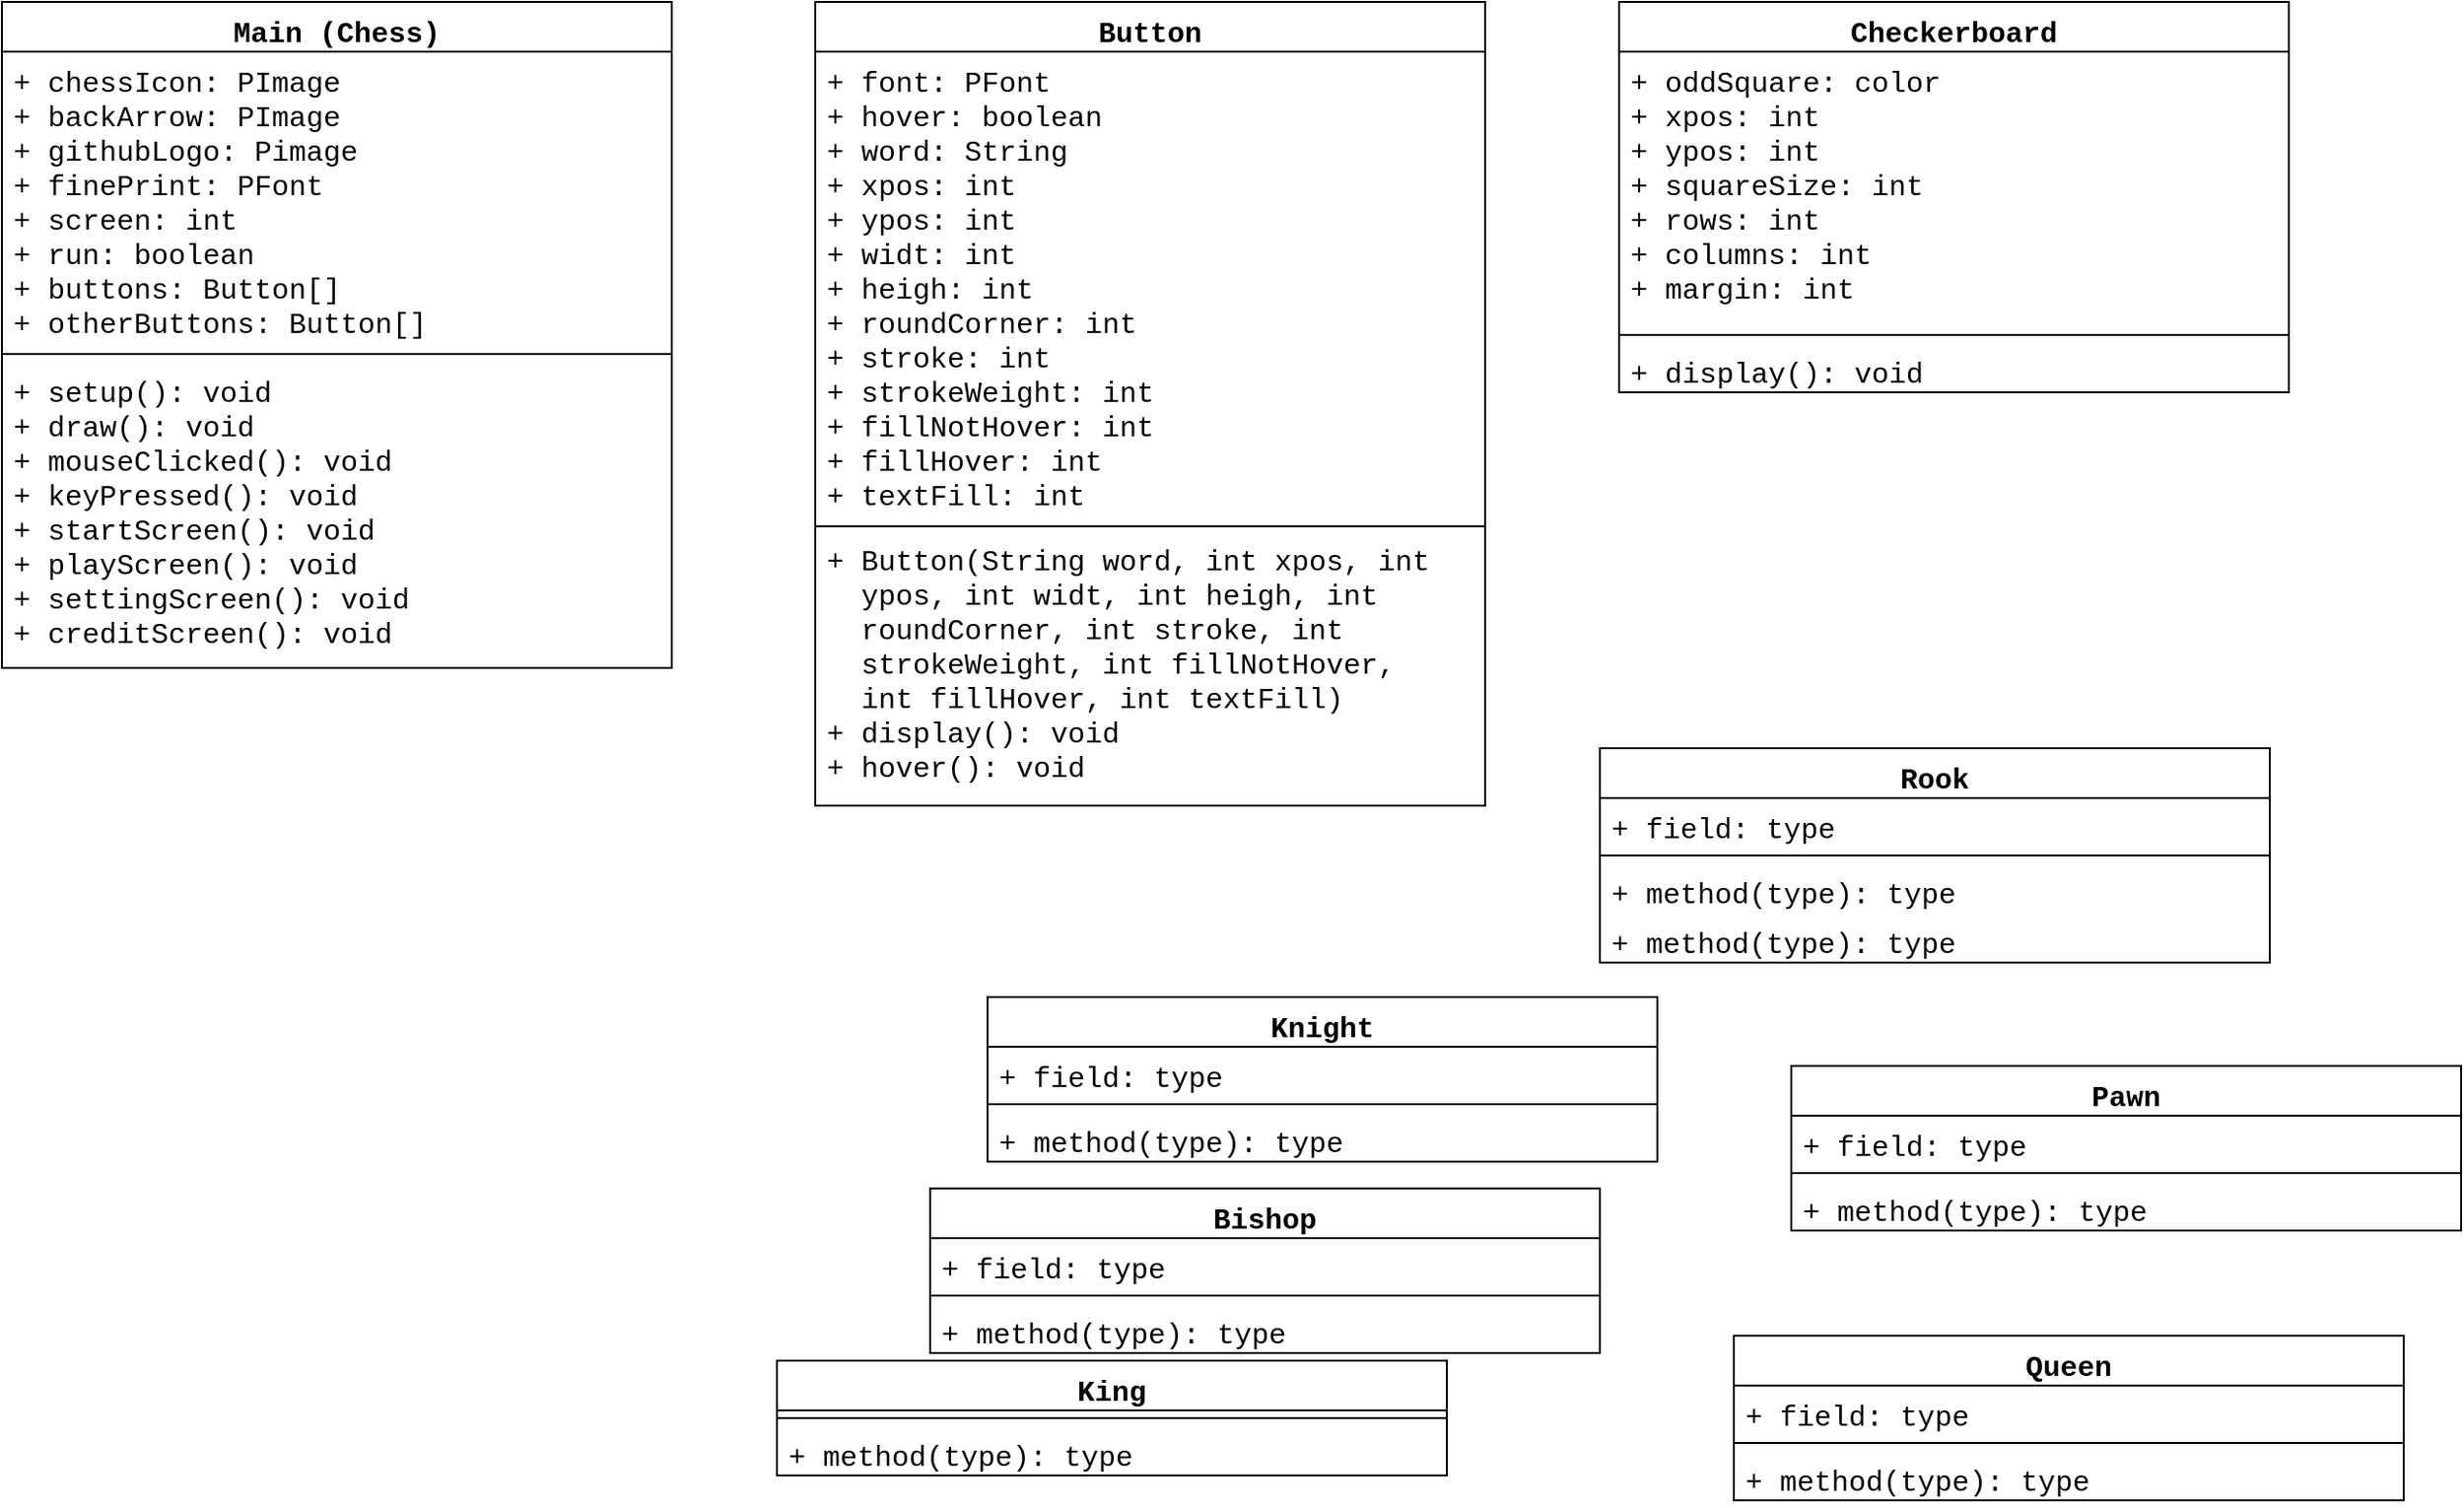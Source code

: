<mxfile version="14.6.9" type="google"><diagram id="ffMmARSB5pWV-0gl0-nI" name="Page-1"><mxGraphModel dx="1792" dy="763" grid="1" gridSize="10" guides="1" tooltips="1" connect="1" arrows="1" fold="1" page="1" pageScale="1" pageWidth="1100" pageHeight="1700" math="0" shadow="0"><root><mxCell id="0"/><mxCell id="1" parent="0"/><mxCell id="FvzG0xkYzQNovwXWoTKt-3" value="King" style="swimlane;fontStyle=1;align=center;verticalAlign=top;childLayout=stackLayout;horizontal=1;startSize=26;horizontalStack=0;resizeParent=1;resizeParentMax=0;resizeLast=0;collapsible=1;marginBottom=0;fontFamily=Courier New;fontSize=15;" parent="1" vertex="1"><mxGeometry x="810" y="730" width="350" height="60" as="geometry"/></mxCell><mxCell id="FvzG0xkYzQNovwXWoTKt-5" value="" style="line;strokeWidth=1;fillColor=none;align=left;verticalAlign=middle;spacingTop=-1;spacingLeft=3;spacingRight=3;rotatable=0;labelPosition=right;points=[];portConstraint=eastwest;fontFamily=Courier New;fontSize=15;" parent="FvzG0xkYzQNovwXWoTKt-3" vertex="1"><mxGeometry y="26" width="350" height="8" as="geometry"/></mxCell><mxCell id="FvzG0xkYzQNovwXWoTKt-6" value="+ method(type): type" style="text;strokeColor=none;fillColor=none;align=left;verticalAlign=top;spacingLeft=4;spacingRight=4;overflow=hidden;rotatable=0;points=[[0,0.5],[1,0.5]];portConstraint=eastwest;fontFamily=Courier New;fontSize=15;" parent="FvzG0xkYzQNovwXWoTKt-3" vertex="1"><mxGeometry y="34" width="350" height="26" as="geometry"/></mxCell><mxCell id="FvzG0xkYzQNovwXWoTKt-7" value="Queen" style="swimlane;fontStyle=1;align=center;verticalAlign=top;childLayout=stackLayout;horizontal=1;startSize=26;horizontalStack=0;resizeParent=1;resizeParentMax=0;resizeLast=0;collapsible=1;marginBottom=0;fontFamily=Courier New;fontSize=15;" parent="1" vertex="1"><mxGeometry x="1310" y="717" width="350" height="86" as="geometry"/></mxCell><mxCell id="FvzG0xkYzQNovwXWoTKt-8" value="+ field: type" style="text;strokeColor=none;fillColor=none;align=left;verticalAlign=top;spacingLeft=4;spacingRight=4;overflow=hidden;rotatable=0;points=[[0,0.5],[1,0.5]];portConstraint=eastwest;fontFamily=Courier New;fontSize=15;" parent="FvzG0xkYzQNovwXWoTKt-7" vertex="1"><mxGeometry y="26" width="350" height="26" as="geometry"/></mxCell><mxCell id="FvzG0xkYzQNovwXWoTKt-9" value="" style="line;strokeWidth=1;fillColor=none;align=left;verticalAlign=middle;spacingTop=-1;spacingLeft=3;spacingRight=3;rotatable=0;labelPosition=right;points=[];portConstraint=eastwest;fontFamily=Courier New;fontSize=15;" parent="FvzG0xkYzQNovwXWoTKt-7" vertex="1"><mxGeometry y="52" width="350" height="8" as="geometry"/></mxCell><mxCell id="FvzG0xkYzQNovwXWoTKt-10" value="+ method(type): type" style="text;strokeColor=none;fillColor=none;align=left;verticalAlign=top;spacingLeft=4;spacingRight=4;overflow=hidden;rotatable=0;points=[[0,0.5],[1,0.5]];portConstraint=eastwest;fontFamily=Courier New;fontSize=15;" parent="FvzG0xkYzQNovwXWoTKt-7" vertex="1"><mxGeometry y="60" width="350" height="26" as="geometry"/></mxCell><mxCell id="FvzG0xkYzQNovwXWoTKt-11" value="Rook" style="swimlane;fontStyle=1;align=center;verticalAlign=top;childLayout=stackLayout;horizontal=1;startSize=26;horizontalStack=0;resizeParent=1;resizeParentMax=0;resizeLast=0;collapsible=1;marginBottom=0;fontFamily=Courier New;fontSize=15;" parent="1" vertex="1"><mxGeometry x="1240" y="410" width="350" height="112" as="geometry"/></mxCell><mxCell id="FvzG0xkYzQNovwXWoTKt-12" value="+ field: type" style="text;strokeColor=none;fillColor=none;align=left;verticalAlign=top;spacingLeft=4;spacingRight=4;overflow=hidden;rotatable=0;points=[[0,0.5],[1,0.5]];portConstraint=eastwest;fontFamily=Courier New;fontSize=15;" parent="FvzG0xkYzQNovwXWoTKt-11" vertex="1"><mxGeometry y="26" width="350" height="26" as="geometry"/></mxCell><mxCell id="FvzG0xkYzQNovwXWoTKt-13" value="" style="line;strokeWidth=1;fillColor=none;align=left;verticalAlign=middle;spacingTop=-1;spacingLeft=3;spacingRight=3;rotatable=0;labelPosition=right;points=[];portConstraint=eastwest;fontFamily=Courier New;fontSize=15;" parent="FvzG0xkYzQNovwXWoTKt-11" vertex="1"><mxGeometry y="52" width="350" height="8" as="geometry"/></mxCell><mxCell id="FvzG0xkYzQNovwXWoTKt-47" value="+ method(type): type" style="text;strokeColor=none;fillColor=none;align=left;verticalAlign=top;spacingLeft=4;spacingRight=4;overflow=hidden;rotatable=0;points=[[0,0.5],[1,0.5]];portConstraint=eastwest;fontFamily=Courier New;fontSize=15;" parent="FvzG0xkYzQNovwXWoTKt-11" vertex="1"><mxGeometry y="60" width="350" height="26" as="geometry"/></mxCell><mxCell id="FvzG0xkYzQNovwXWoTKt-14" value="+ method(type): type" style="text;strokeColor=none;fillColor=none;align=left;verticalAlign=top;spacingLeft=4;spacingRight=4;overflow=hidden;rotatable=0;points=[[0,0.5],[1,0.5]];portConstraint=eastwest;fontFamily=Courier New;fontSize=15;" parent="FvzG0xkYzQNovwXWoTKt-11" vertex="1"><mxGeometry y="86" width="350" height="26" as="geometry"/></mxCell><mxCell id="FvzG0xkYzQNovwXWoTKt-15" value="Bishop" style="swimlane;fontStyle=1;align=center;verticalAlign=top;childLayout=stackLayout;horizontal=1;startSize=26;horizontalStack=0;resizeParent=1;resizeParentMax=0;resizeLast=0;collapsible=1;marginBottom=0;fontFamily=Courier New;fontSize=15;" parent="1" vertex="1"><mxGeometry x="890" y="640" width="350" height="86" as="geometry"/></mxCell><mxCell id="FvzG0xkYzQNovwXWoTKt-16" value="+ field: type" style="text;strokeColor=none;fillColor=none;align=left;verticalAlign=top;spacingLeft=4;spacingRight=4;overflow=hidden;rotatable=0;points=[[0,0.5],[1,0.5]];portConstraint=eastwest;fontFamily=Courier New;fontSize=15;" parent="FvzG0xkYzQNovwXWoTKt-15" vertex="1"><mxGeometry y="26" width="350" height="26" as="geometry"/></mxCell><mxCell id="FvzG0xkYzQNovwXWoTKt-17" value="" style="line;strokeWidth=1;fillColor=none;align=left;verticalAlign=middle;spacingTop=-1;spacingLeft=3;spacingRight=3;rotatable=0;labelPosition=right;points=[];portConstraint=eastwest;fontFamily=Courier New;fontSize=15;" parent="FvzG0xkYzQNovwXWoTKt-15" vertex="1"><mxGeometry y="52" width="350" height="8" as="geometry"/></mxCell><mxCell id="FvzG0xkYzQNovwXWoTKt-18" value="+ method(type): type" style="text;strokeColor=none;fillColor=none;align=left;verticalAlign=top;spacingLeft=4;spacingRight=4;overflow=hidden;rotatable=0;points=[[0,0.5],[1,0.5]];portConstraint=eastwest;fontFamily=Courier New;fontSize=15;" parent="FvzG0xkYzQNovwXWoTKt-15" vertex="1"><mxGeometry y="60" width="350" height="26" as="geometry"/></mxCell><mxCell id="FvzG0xkYzQNovwXWoTKt-19" value="Knight" style="swimlane;fontStyle=1;align=center;verticalAlign=top;childLayout=stackLayout;horizontal=1;startSize=26;horizontalStack=0;resizeParent=1;resizeParentMax=0;resizeLast=0;collapsible=1;marginBottom=0;fontFamily=Courier New;fontSize=15;" parent="1" vertex="1"><mxGeometry x="920" y="540" width="350" height="86" as="geometry"/></mxCell><mxCell id="FvzG0xkYzQNovwXWoTKt-20" value="+ field: type" style="text;strokeColor=none;fillColor=none;align=left;verticalAlign=top;spacingLeft=4;spacingRight=4;overflow=hidden;rotatable=0;points=[[0,0.5],[1,0.5]];portConstraint=eastwest;fontFamily=Courier New;fontSize=15;" parent="FvzG0xkYzQNovwXWoTKt-19" vertex="1"><mxGeometry y="26" width="350" height="26" as="geometry"/></mxCell><mxCell id="FvzG0xkYzQNovwXWoTKt-21" value="" style="line;strokeWidth=1;fillColor=none;align=left;verticalAlign=middle;spacingTop=-1;spacingLeft=3;spacingRight=3;rotatable=0;labelPosition=right;points=[];portConstraint=eastwest;fontFamily=Courier New;fontSize=15;" parent="FvzG0xkYzQNovwXWoTKt-19" vertex="1"><mxGeometry y="52" width="350" height="8" as="geometry"/></mxCell><mxCell id="FvzG0xkYzQNovwXWoTKt-22" value="+ method(type): type" style="text;strokeColor=none;fillColor=none;align=left;verticalAlign=top;spacingLeft=4;spacingRight=4;overflow=hidden;rotatable=0;points=[[0,0.5],[1,0.5]];portConstraint=eastwest;fontFamily=Courier New;fontSize=15;" parent="FvzG0xkYzQNovwXWoTKt-19" vertex="1"><mxGeometry y="60" width="350" height="26" as="geometry"/></mxCell><mxCell id="FvzG0xkYzQNovwXWoTKt-23" value="Pawn" style="swimlane;fontStyle=1;align=center;verticalAlign=top;childLayout=stackLayout;horizontal=1;startSize=26;horizontalStack=0;resizeParent=1;resizeParentMax=0;resizeLast=0;collapsible=1;marginBottom=0;fontFamily=Courier New;fontSize=15;" parent="1" vertex="1"><mxGeometry x="1340" y="576" width="350" height="86" as="geometry"/></mxCell><mxCell id="FvzG0xkYzQNovwXWoTKt-24" value="+ field: type" style="text;strokeColor=none;fillColor=none;align=left;verticalAlign=top;spacingLeft=4;spacingRight=4;overflow=hidden;rotatable=0;points=[[0,0.5],[1,0.5]];portConstraint=eastwest;fontFamily=Courier New;fontSize=15;" parent="FvzG0xkYzQNovwXWoTKt-23" vertex="1"><mxGeometry y="26" width="350" height="26" as="geometry"/></mxCell><mxCell id="FvzG0xkYzQNovwXWoTKt-25" value="" style="line;strokeWidth=1;fillColor=none;align=left;verticalAlign=middle;spacingTop=-1;spacingLeft=3;spacingRight=3;rotatable=0;labelPosition=right;points=[];portConstraint=eastwest;fontFamily=Courier New;fontSize=15;" parent="FvzG0xkYzQNovwXWoTKt-23" vertex="1"><mxGeometry y="52" width="350" height="8" as="geometry"/></mxCell><mxCell id="FvzG0xkYzQNovwXWoTKt-26" value="+ method(type): type" style="text;strokeColor=none;fillColor=none;align=left;verticalAlign=top;spacingLeft=4;spacingRight=4;overflow=hidden;rotatable=0;points=[[0,0.5],[1,0.5]];portConstraint=eastwest;fontFamily=Courier New;fontSize=15;" parent="FvzG0xkYzQNovwXWoTKt-23" vertex="1"><mxGeometry y="60" width="350" height="26" as="geometry"/></mxCell><mxCell id="FvzG0xkYzQNovwXWoTKt-27" value="Main (Chess)" style="swimlane;fontStyle=1;align=center;verticalAlign=top;childLayout=stackLayout;horizontal=1;startSize=26;horizontalStack=0;resizeParent=1;resizeParentMax=0;resizeLast=0;collapsible=1;marginBottom=0;fontFamily=Courier New;fontSize=15;" parent="1" vertex="1"><mxGeometry x="405" y="20" width="350" height="348" as="geometry"/></mxCell><mxCell id="FvzG0xkYzQNovwXWoTKt-28" value="+ chessIcon: PImage&#10;+ backArrow: PImage&#10;+ githubLogo: Pimage&#10;+ finePrint: PFont&#10;+ screen: int&#10;+ run: boolean&#10;+ buttons: Button[]&#10;+ otherButtons: Button[]" style="text;strokeColor=none;fillColor=none;align=left;verticalAlign=top;spacingLeft=4;spacingRight=4;overflow=hidden;rotatable=0;points=[[0,0.5],[1,0.5]];portConstraint=eastwest;fontFamily=Courier New;fontSize=15;" parent="FvzG0xkYzQNovwXWoTKt-27" vertex="1"><mxGeometry y="26" width="350" height="154" as="geometry"/></mxCell><mxCell id="FvzG0xkYzQNovwXWoTKt-29" value="" style="line;strokeWidth=1;fillColor=none;align=left;verticalAlign=middle;spacingTop=-1;spacingLeft=3;spacingRight=3;rotatable=0;labelPosition=right;points=[];portConstraint=eastwest;fontFamily=Courier New;fontSize=15;" parent="FvzG0xkYzQNovwXWoTKt-27" vertex="1"><mxGeometry y="180" width="350" height="8" as="geometry"/></mxCell><mxCell id="FvzG0xkYzQNovwXWoTKt-30" value="+ setup(): void&#10;+ draw(): void&#10;+ mouseClicked(): void&#10;+ keyPressed(): void&#10;+ startScreen(): void&#10;+ playScreen(): void&#10;+ settingScreen(): void&#10;+ creditScreen(): void" style="text;strokeColor=none;fillColor=none;align=left;verticalAlign=top;spacingLeft=4;spacingRight=4;overflow=hidden;rotatable=0;points=[[0,0.5],[1,0.5]];portConstraint=eastwest;fontFamily=Courier New;fontSize=15;" parent="FvzG0xkYzQNovwXWoTKt-27" vertex="1"><mxGeometry y="188" width="350" height="160" as="geometry"/></mxCell><mxCell id="OKMKm62USDSa3-mKP0mh-35" value="Button" style="swimlane;fontStyle=1;align=center;verticalAlign=top;childLayout=stackLayout;horizontal=1;startSize=26;horizontalStack=0;resizeParent=1;resizeParentMax=0;resizeLast=0;collapsible=1;marginBottom=0;fontFamily=Courier New;fontSize=15;" parent="1" vertex="1"><mxGeometry x="830" y="20" width="350" height="420" as="geometry"/></mxCell><mxCell id="OKMKm62USDSa3-mKP0mh-36" value="+ font: PFont&#10;+ hover: boolean&#10;+ word: String&#10;+ xpos: int&#10;+ ypos: int&#10;+ widt: int&#10;+ heigh: int&#10;+ roundCorner: int&#10;+ stroke: int&#10;+ strokeWeight: int&#10;+ fillNotHover: int&#10;+ fillHover: int&#10;+ textFill: int" style="text;strokeColor=none;fillColor=none;align=left;verticalAlign=top;spacingLeft=4;spacingRight=4;overflow=hidden;rotatable=0;points=[[0,0.5],[1,0.5]];portConstraint=eastwest;fontFamily=Courier New;fontSize=15;" parent="OKMKm62USDSa3-mKP0mh-35" vertex="1"><mxGeometry y="26" width="350" height="244" as="geometry"/></mxCell><mxCell id="OKMKm62USDSa3-mKP0mh-37" value="" style="line;strokeWidth=1;fillColor=none;align=left;verticalAlign=middle;spacingTop=-1;spacingLeft=3;spacingRight=3;rotatable=0;labelPosition=right;points=[];portConstraint=eastwest;fontFamily=Courier New;fontSize=15;" parent="OKMKm62USDSa3-mKP0mh-35" vertex="1"><mxGeometry y="270" width="350" height="8" as="geometry"/></mxCell><mxCell id="OKMKm62USDSa3-mKP0mh-38" value="+ Button(String word, int xpos, int    ypos, int widt, int heigh, int        roundCorner, int stroke, int          strokeWeight, int fillNotHover,      int fillHover, int textFill)&#10;+ display(): void&#10;+ hover(): void" style="text;strokeColor=none;fillColor=none;align=left;verticalAlign=top;spacingLeft=4;spacingRight=4;overflow=hidden;rotatable=0;points=[[0,0.5],[1,0.5]];portConstraint=eastwest;fontFamily=Courier New;fontSize=15;whiteSpace=wrap;" parent="OKMKm62USDSa3-mKP0mh-35" vertex="1"><mxGeometry y="278" width="350" height="142" as="geometry"/></mxCell><mxCell id="OKMKm62USDSa3-mKP0mh-39" value="Checkerboard" style="swimlane;fontStyle=1;align=center;verticalAlign=top;childLayout=stackLayout;horizontal=1;startSize=26;horizontalStack=0;resizeParent=1;resizeParentMax=0;resizeLast=0;collapsible=1;marginBottom=0;fontFamily=Courier New;fontSize=15;" parent="1" vertex="1"><mxGeometry x="1250" y="20" width="350" height="204" as="geometry"/></mxCell><mxCell id="OKMKm62USDSa3-mKP0mh-40" value="+ oddSquare: color&#10;+ xpos: int&#10;+ ypos: int&#10;+ squareSize: int&#10;+ rows: int&#10;+ columns: int&#10;+ margin: int" style="text;strokeColor=none;fillColor=none;align=left;verticalAlign=top;spacingLeft=4;spacingRight=4;overflow=hidden;rotatable=0;points=[[0,0.5],[1,0.5]];portConstraint=eastwest;fontFamily=Courier New;fontSize=15;" parent="OKMKm62USDSa3-mKP0mh-39" vertex="1"><mxGeometry y="26" width="350" height="144" as="geometry"/></mxCell><mxCell id="OKMKm62USDSa3-mKP0mh-41" value="" style="line;strokeWidth=1;fillColor=none;align=left;verticalAlign=middle;spacingTop=-1;spacingLeft=3;spacingRight=3;rotatable=0;labelPosition=right;points=[];portConstraint=eastwest;fontFamily=Courier New;fontSize=15;" parent="OKMKm62USDSa3-mKP0mh-39" vertex="1"><mxGeometry y="170" width="350" height="8" as="geometry"/></mxCell><mxCell id="OKMKm62USDSa3-mKP0mh-42" value="+ display(): void" style="text;strokeColor=none;fillColor=none;align=left;verticalAlign=top;spacingLeft=4;spacingRight=4;overflow=hidden;rotatable=0;points=[[0,0.5],[1,0.5]];portConstraint=eastwest;fontFamily=Courier New;fontSize=15;" parent="OKMKm62USDSa3-mKP0mh-39" vertex="1"><mxGeometry y="178" width="350" height="26" as="geometry"/></mxCell></root></mxGraphModel></diagram></mxfile>